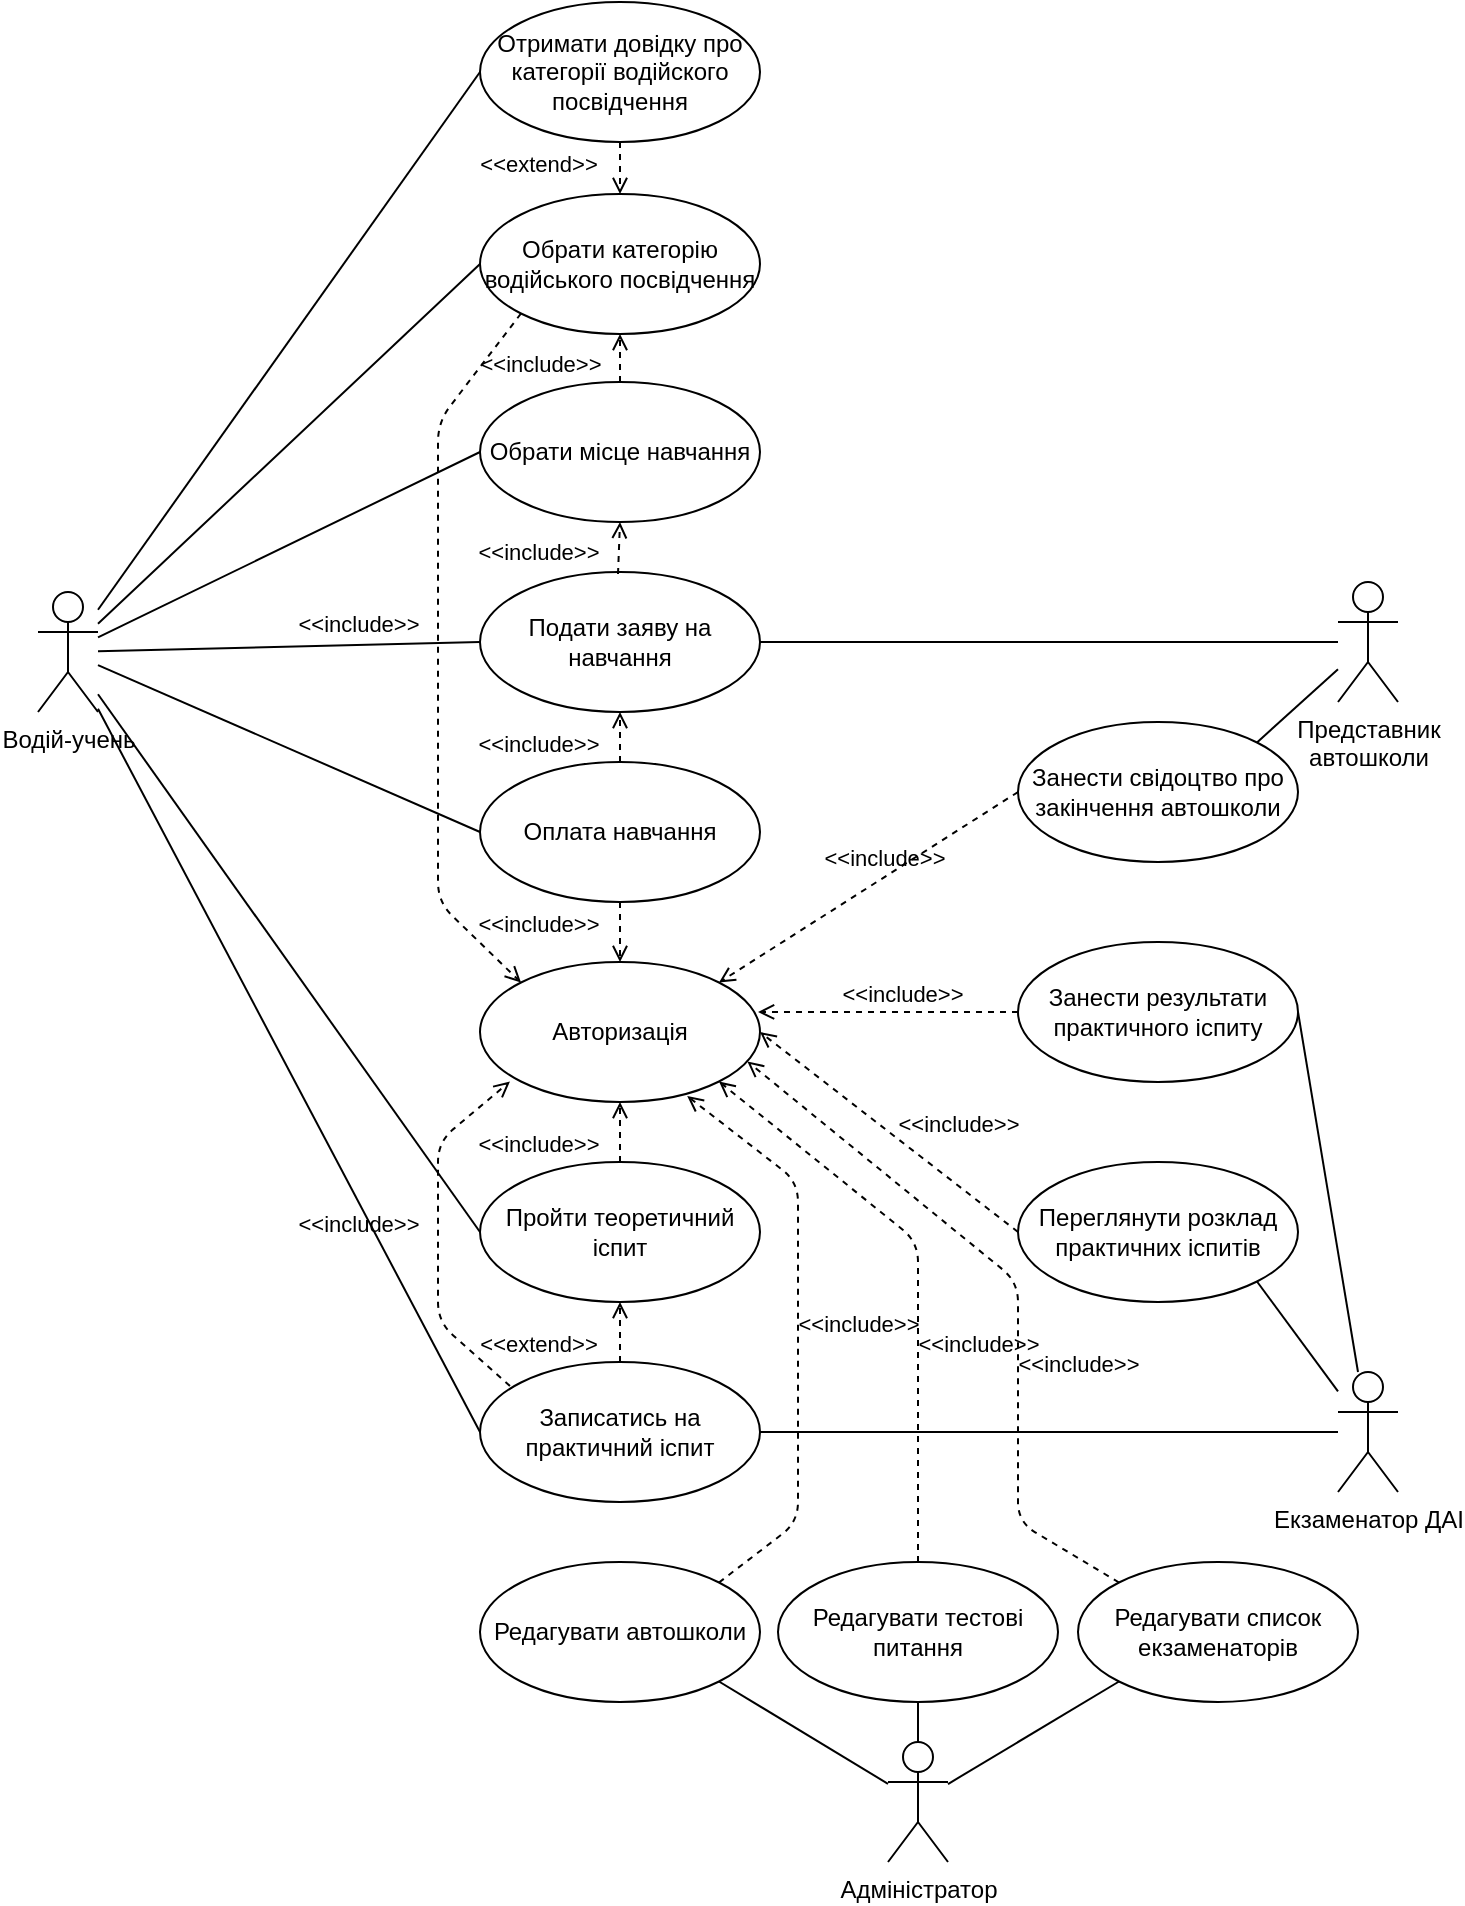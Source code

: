 <mxfile version="14.5.1" type="google"><diagram name="Page-1" id="b5b7bab2-c9e2-2cf4-8b2a-24fd1a2a6d21"><mxGraphModel dx="1935" dy="781" grid="1" gridSize="10" guides="1" tooltips="1" connect="1" arrows="1" fold="1" page="1" pageScale="1" pageWidth="827" pageHeight="1169" background="#ffffff" math="0" shadow="0"><root><mxCell id="0"/><mxCell id="1" parent="0"/><mxCell id="mzrklzyZfmQexN2p9ZiS-15" value="&lt;div&gt;Водій-учень&lt;/div&gt;" style="shape=umlActor;verticalLabelPosition=bottom;verticalAlign=top;html=1;" parent="1" vertex="1"><mxGeometry x="30" y="1485" width="30" height="60" as="geometry"/></mxCell><mxCell id="mzrklzyZfmQexN2p9ZiS-16" value="Екзаменатор ДАІ" style="shape=umlActor;verticalLabelPosition=bottom;verticalAlign=top;html=1;" parent="1" vertex="1"><mxGeometry x="680" y="1875" width="30" height="60" as="geometry"/></mxCell><mxCell id="mzrklzyZfmQexN2p9ZiS-17" value="Обрати місце навчання" style="ellipse;whiteSpace=wrap;html=1;" parent="1" vertex="1"><mxGeometry x="251" y="1380" width="140" height="70" as="geometry"/></mxCell><mxCell id="mzrklzyZfmQexN2p9ZiS-18" style="rounded=0;orthogonalLoop=1;jettySize=auto;html=1;exitX=0;exitY=0.5;exitDx=0;exitDy=0;endArrow=none;endFill=0;" parent="1" source="mzrklzyZfmQexN2p9ZiS-19" target="mzrklzyZfmQexN2p9ZiS-15" edge="1"><mxGeometry relative="1" as="geometry"/></mxCell><mxCell id="mzrklzyZfmQexN2p9ZiS-19" value="Обрати категорію водійського посвідчення" style="ellipse;whiteSpace=wrap;html=1;" parent="1" vertex="1"><mxGeometry x="251" y="1286" width="140" height="70" as="geometry"/></mxCell><mxCell id="mzrklzyZfmQexN2p9ZiS-20" value="&amp;lt;&amp;lt;include&amp;gt;&amp;gt;" style="html=1;verticalAlign=bottom;labelBackgroundColor=none;endArrow=open;endFill=0;dashed=1;exitX=0.5;exitY=0;exitDx=0;exitDy=0;entryX=0.5;entryY=1;entryDx=0;entryDy=0;" parent="1" source="mzrklzyZfmQexN2p9ZiS-17" target="mzrklzyZfmQexN2p9ZiS-19" edge="1"><mxGeometry x="-1" y="40" width="160" relative="1" as="geometry"><mxPoint x="451" y="1381" as="sourcePoint"/><mxPoint x="611" y="1381" as="targetPoint"/><mxPoint as="offset"/></mxGeometry></mxCell><mxCell id="mzrklzyZfmQexN2p9ZiS-21" style="rounded=0;orthogonalLoop=1;jettySize=auto;html=1;exitX=0;exitY=0.5;exitDx=0;exitDy=0;endArrow=none;endFill=0;" parent="1" source="mzrklzyZfmQexN2p9ZiS-17" target="mzrklzyZfmQexN2p9ZiS-15" edge="1"><mxGeometry relative="1" as="geometry"><mxPoint x="430.0" y="1400" as="sourcePoint"/><mxPoint x="330" y="1534.783" as="targetPoint"/></mxGeometry></mxCell><mxCell id="mzrklzyZfmQexN2p9ZiS-22" value="Оплата навчання" style="ellipse;whiteSpace=wrap;html=1;" parent="1" vertex="1"><mxGeometry x="251" y="1570" width="140" height="70" as="geometry"/></mxCell><mxCell id="mzrklzyZfmQexN2p9ZiS-23" value="Представник&lt;br&gt;автошколи" style="shape=umlActor;verticalLabelPosition=bottom;verticalAlign=top;html=1;" parent="1" vertex="1"><mxGeometry x="680" y="1480" width="30" height="60" as="geometry"/></mxCell><mxCell id="mzrklzyZfmQexN2p9ZiS-25" value="&amp;lt;&amp;lt;include&amp;gt;&amp;gt;" style="html=1;verticalAlign=bottom;labelBackgroundColor=none;endArrow=open;endFill=0;dashed=1;entryX=0.5;entryY=1;entryDx=0;entryDy=0;exitX=0.5;exitY=0;exitDx=0;exitDy=0;" parent="1" source="mzrklzyZfmQexN2p9ZiS-22" target="mzrklzyZfmQexN2p9ZiS-26" edge="1"><mxGeometry x="-1" y="41" width="160" relative="1" as="geometry"><mxPoint x="440" y="1510" as="sourcePoint"/><mxPoint x="470" y="1360" as="targetPoint"/><mxPoint as="offset"/></mxGeometry></mxCell><mxCell id="mzrklzyZfmQexN2p9ZiS-26" value="Подати заяву на навчання" style="ellipse;whiteSpace=wrap;html=1;" parent="1" vertex="1"><mxGeometry x="251" y="1475" width="140" height="70" as="geometry"/></mxCell><mxCell id="mzrklzyZfmQexN2p9ZiS-27" value="&amp;lt;&amp;lt;include&amp;gt;&amp;gt;" style="html=1;verticalAlign=bottom;labelBackgroundColor=none;endArrow=open;endFill=0;dashed=1;exitX=0.5;exitY=0;exitDx=0;exitDy=0;entryX=0.5;entryY=1;entryDx=0;entryDy=0;" parent="1" target="mzrklzyZfmQexN2p9ZiS-17" edge="1"><mxGeometry x="-1" y="40" width="160" relative="1" as="geometry"><mxPoint x="320" y="1476.0" as="sourcePoint"/><mxPoint x="320" y="1453.0" as="targetPoint"/><mxPoint as="offset"/></mxGeometry></mxCell><mxCell id="mzrklzyZfmQexN2p9ZiS-28" style="rounded=0;orthogonalLoop=1;jettySize=auto;html=1;exitX=0;exitY=0.5;exitDx=0;exitDy=0;endArrow=none;endFill=0;" parent="1" source="mzrklzyZfmQexN2p9ZiS-26" target="mzrklzyZfmQexN2p9ZiS-15" edge="1"><mxGeometry relative="1" as="geometry"><mxPoint x="390.0" y="1305" as="sourcePoint"/><mxPoint x="290" y="1344.13" as="targetPoint"/></mxGeometry></mxCell><mxCell id="mzrklzyZfmQexN2p9ZiS-29" value="Записатись на практичний іспит" style="ellipse;whiteSpace=wrap;html=1;" parent="1" vertex="1"><mxGeometry x="251" y="1870" width="140" height="70" as="geometry"/></mxCell><mxCell id="mzrklzyZfmQexN2p9ZiS-30" style="rounded=0;orthogonalLoop=1;jettySize=auto;html=1;endArrow=none;endFill=0;entryX=1;entryY=0.5;entryDx=0;entryDy=0;" parent="1" source="mzrklzyZfmQexN2p9ZiS-16" target="mzrklzyZfmQexN2p9ZiS-29" edge="1"><mxGeometry relative="1" as="geometry"><mxPoint x="760" y="1784.492" as="sourcePoint"/><mxPoint x="380" y="1775" as="targetPoint"/></mxGeometry></mxCell><mxCell id="mzrklzyZfmQexN2p9ZiS-31" style="rounded=0;orthogonalLoop=1;jettySize=auto;html=1;endArrow=none;endFill=0;entryX=0;entryY=0.5;entryDx=0;entryDy=0;" parent="1" source="mzrklzyZfmQexN2p9ZiS-15" target="mzrklzyZfmQexN2p9ZiS-41" edge="1"><mxGeometry relative="1" as="geometry"><mxPoint x="540" y="1675" as="sourcePoint"/><mxPoint x="650" y="1705.8" as="targetPoint"/></mxGeometry></mxCell><mxCell id="mzrklzyZfmQexN2p9ZiS-32" value="&amp;lt;&amp;lt;extend&amp;gt;&amp;gt;" style="html=1;verticalAlign=bottom;labelBackgroundColor=none;endArrow=open;endFill=0;dashed=1;exitX=0.5;exitY=0;exitDx=0;exitDy=0;entryX=0.5;entryY=1;entryDx=0;entryDy=0;" parent="1" source="mzrklzyZfmQexN2p9ZiS-29" target="mzrklzyZfmQexN2p9ZiS-41" edge="1"><mxGeometry x="-1" y="41" width="160" relative="1" as="geometry"><mxPoint x="470" y="1580" as="sourcePoint"/><mxPoint x="470" y="1525" as="targetPoint"/><mxPoint as="offset"/></mxGeometry></mxCell><mxCell id="mzrklzyZfmQexN2p9ZiS-33" value="Отримати довідку про категорії водійского посвідчення" style="ellipse;whiteSpace=wrap;html=1;" parent="1" vertex="1"><mxGeometry x="251" y="1190" width="140" height="70" as="geometry"/></mxCell><mxCell id="mzrklzyZfmQexN2p9ZiS-34" value="&amp;lt;&amp;lt;extend&amp;gt;&amp;gt;" style="html=1;verticalAlign=bottom;labelBackgroundColor=none;endArrow=open;endFill=0;dashed=1;entryX=0.5;entryY=0;entryDx=0;entryDy=0;exitX=0.5;exitY=1;exitDx=0;exitDy=0;" parent="1" source="mzrklzyZfmQexN2p9ZiS-33" target="mzrklzyZfmQexN2p9ZiS-19" edge="1"><mxGeometry x="0.538" y="-41" width="160" relative="1" as="geometry"><mxPoint x="421" y="1230" as="sourcePoint"/><mxPoint x="601" y="1420" as="targetPoint"/><mxPoint as="offset"/></mxGeometry></mxCell><mxCell id="mzrklzyZfmQexN2p9ZiS-35" style="rounded=0;orthogonalLoop=1;jettySize=auto;html=1;exitX=0;exitY=0.5;exitDx=0;exitDy=0;endArrow=none;endFill=0;" parent="1" source="mzrklzyZfmQexN2p9ZiS-33" target="mzrklzyZfmQexN2p9ZiS-15" edge="1"><mxGeometry relative="1" as="geometry"><mxPoint x="390" y="1215" as="sourcePoint"/><mxPoint x="249.091" y="1515" as="targetPoint"/></mxGeometry></mxCell><mxCell id="mzrklzyZfmQexN2p9ZiS-36" value="Адміністратор" style="shape=umlActor;verticalLabelPosition=bottom;verticalAlign=top;html=1;outlineConnect=0;" parent="1" vertex="1"><mxGeometry x="455" y="2060" width="30" height="60" as="geometry"/></mxCell><mxCell id="mzrklzyZfmQexN2p9ZiS-37" value="Авторизація" style="ellipse;whiteSpace=wrap;html=1;" parent="1" vertex="1"><mxGeometry x="251" y="1670" width="140" height="70" as="geometry"/></mxCell><mxCell id="mzrklzyZfmQexN2p9ZiS-39" value="&amp;lt;&amp;lt;include&amp;gt;&amp;gt;" style="html=1;verticalAlign=bottom;labelBackgroundColor=none;endArrow=open;endFill=0;dashed=1;exitX=0.107;exitY=0.171;exitDx=0;exitDy=0;entryX=0.107;entryY=0.854;entryDx=0;entryDy=0;exitPerimeter=0;entryPerimeter=0;" parent="1" source="mzrklzyZfmQexN2p9ZiS-29" target="mzrklzyZfmQexN2p9ZiS-37" edge="1"><mxGeometry x="-0.048" y="40" width="160" relative="1" as="geometry"><mxPoint x="410" y="1590" as="sourcePoint"/><mxPoint x="550" y="1800" as="targetPoint"/><mxPoint as="offset"/><Array as="points"><mxPoint x="230" y="1850"/><mxPoint x="230" y="1760"/></Array></mxGeometry></mxCell><mxCell id="mzrklzyZfmQexN2p9ZiS-40" value="&amp;lt;&amp;lt;include&amp;gt;&amp;gt;" style="html=1;verticalAlign=bottom;labelBackgroundColor=none;endArrow=open;endFill=0;dashed=1;exitX=0.5;exitY=0;exitDx=0;exitDy=0;entryX=0.5;entryY=1;entryDx=0;entryDy=0;" parent="1" source="mzrklzyZfmQexN2p9ZiS-41" target="mzrklzyZfmQexN2p9ZiS-37" edge="1"><mxGeometry x="-1" y="41" width="160" relative="1" as="geometry"><mxPoint x="470" y="1725" as="sourcePoint"/><mxPoint x="480" y="1870" as="targetPoint"/><mxPoint as="offset"/></mxGeometry></mxCell><mxCell id="mzrklzyZfmQexN2p9ZiS-41" value="Пройти теоретичний іспит" style="ellipse;whiteSpace=wrap;html=1;" parent="1" vertex="1"><mxGeometry x="251" y="1770" width="140" height="70" as="geometry"/></mxCell><mxCell id="mzrklzyZfmQexN2p9ZiS-42" style="rounded=0;orthogonalLoop=1;jettySize=auto;html=1;endArrow=none;endFill=0;entryX=1;entryY=0;entryDx=0;entryDy=0;" parent="1" source="mzrklzyZfmQexN2p9ZiS-23" target="mzrklzyZfmQexN2p9ZiS-43" edge="1"><mxGeometry relative="1" as="geometry"><mxPoint x="770" y="1440.003" as="sourcePoint"/><mxPoint x="550" y="1520" as="targetPoint"/></mxGeometry></mxCell><mxCell id="mzrklzyZfmQexN2p9ZiS-43" value="Занести свідоцтво про закінчення автошколи" style="ellipse;whiteSpace=wrap;html=1;" parent="1" vertex="1"><mxGeometry x="520" y="1550" width="140" height="70" as="geometry"/></mxCell><mxCell id="mzrklzyZfmQexN2p9ZiS-44" value="&amp;lt;&amp;lt;include&amp;gt;&amp;gt;" style="html=1;verticalAlign=bottom;labelBackgroundColor=none;endArrow=open;endFill=0;dashed=1;entryX=1;entryY=0;entryDx=0;entryDy=0;exitX=0;exitY=0.5;exitDx=0;exitDy=0;" parent="1" source="mzrklzyZfmQexN2p9ZiS-43" target="mzrklzyZfmQexN2p9ZiS-37" edge="1"><mxGeometry x="-0.111" width="160" relative="1" as="geometry"><mxPoint x="590" y="1620" as="sourcePoint"/><mxPoint x="505.72" y="1382.03" as="targetPoint"/><mxPoint as="offset"/></mxGeometry></mxCell><mxCell id="mzrklzyZfmQexN2p9ZiS-47" value="Редагувати автошколи" style="ellipse;whiteSpace=wrap;html=1;" parent="1" vertex="1"><mxGeometry x="251" y="1970" width="140" height="70" as="geometry"/></mxCell><mxCell id="mzrklzyZfmQexN2p9ZiS-49" style="rounded=0;orthogonalLoop=1;jettySize=auto;html=1;endArrow=none;endFill=0;exitX=1;exitY=1;exitDx=0;exitDy=0;" parent="1" source="mzrklzyZfmQexN2p9ZiS-47" target="mzrklzyZfmQexN2p9ZiS-36" edge="1"><mxGeometry relative="1" as="geometry"><mxPoint x="689.497" y="1864.739" as="sourcePoint"/><mxPoint x="760" y="1935.034" as="targetPoint"/></mxGeometry></mxCell><mxCell id="mzrklzyZfmQexN2p9ZiS-50" value="&amp;lt;&amp;lt;include&amp;gt;&amp;gt;" style="html=1;verticalAlign=bottom;labelBackgroundColor=none;endArrow=open;endFill=0;dashed=1;exitX=1;exitY=0;exitDx=0;exitDy=0;entryX=0.74;entryY=0.957;entryDx=0;entryDy=0;entryPerimeter=0;" parent="1" source="mzrklzyZfmQexN2p9ZiS-47" target="mzrklzyZfmQexN2p9ZiS-37" edge="1"><mxGeometry x="-0.036" y="-30" width="160" relative="1" as="geometry"><mxPoint x="379.497" y="1700.251" as="sourcePoint"/><mxPoint x="450" y="2100" as="targetPoint"/><mxPoint as="offset"/><Array as="points"><mxPoint x="410" y="1950"/><mxPoint x="410" y="1780"/></Array></mxGeometry></mxCell><mxCell id="mzrklzyZfmQexN2p9ZiS-52" style="rounded=0;orthogonalLoop=1;jettySize=auto;html=1;exitX=0;exitY=0.5;exitDx=0;exitDy=0;endArrow=none;endFill=0;" parent="1" source="mzrklzyZfmQexN2p9ZiS-22" target="mzrklzyZfmQexN2p9ZiS-15" edge="1"><mxGeometry relative="1" as="geometry"><mxPoint x="261" y="1489" as="sourcePoint"/><mxPoint x="70" y="1522.379" as="targetPoint"/></mxGeometry></mxCell><mxCell id="mzrklzyZfmQexN2p9ZiS-54" style="rounded=0;orthogonalLoop=1;jettySize=auto;html=1;endArrow=none;endFill=0;exitX=0;exitY=0.5;exitDx=0;exitDy=0;" parent="1" source="mzrklzyZfmQexN2p9ZiS-29" target="mzrklzyZfmQexN2p9ZiS-15" edge="1"><mxGeometry relative="1" as="geometry"><mxPoint x="770" y="1771.758" as="sourcePoint"/><mxPoint x="401" y="1815" as="targetPoint"/></mxGeometry></mxCell><mxCell id="mzrklzyZfmQexN2p9ZiS-62" style="rounded=0;orthogonalLoop=1;jettySize=auto;html=1;endArrow=none;endFill=0;entryX=1;entryY=0.5;entryDx=0;entryDy=0;" parent="1" source="mzrklzyZfmQexN2p9ZiS-23" target="mzrklzyZfmQexN2p9ZiS-26" edge="1"><mxGeometry relative="1" as="geometry"><mxPoint x="770" y="1615" as="sourcePoint"/><mxPoint x="401.0" y="1615" as="targetPoint"/></mxGeometry></mxCell><mxCell id="mzrklzyZfmQexN2p9ZiS-63" value="Редагувати тестові питання" style="ellipse;whiteSpace=wrap;html=1;" parent="1" vertex="1"><mxGeometry x="400" y="1970" width="140" height="70" as="geometry"/></mxCell><mxCell id="mzrklzyZfmQexN2p9ZiS-64" value="&amp;lt;&amp;lt;include&amp;gt;&amp;gt;" style="html=1;verticalAlign=bottom;labelBackgroundColor=none;endArrow=open;endFill=0;dashed=1;exitX=0;exitY=0;exitDx=0;exitDy=0;entryX=0.955;entryY=0.71;entryDx=0;entryDy=0;entryPerimeter=0;" parent="1" source="mzrklzyZfmQexN2p9ZiS-68" target="mzrklzyZfmQexN2p9ZiS-37" edge="1"><mxGeometry x="-0.271" y="-30" width="160" relative="1" as="geometry"><mxPoint x="380.497" y="2000.251" as="sourcePoint"/><mxPoint x="388" y="1722" as="targetPoint"/><mxPoint as="offset"/><Array as="points"><mxPoint x="520" y="1950"/><mxPoint x="520" y="1830"/></Array></mxGeometry></mxCell><mxCell id="mzrklzyZfmQexN2p9ZiS-65" style="rounded=0;orthogonalLoop=1;jettySize=auto;html=1;endArrow=none;endFill=0;" parent="1" source="mzrklzyZfmQexN2p9ZiS-63" target="mzrklzyZfmQexN2p9ZiS-36" edge="1"><mxGeometry relative="1" as="geometry"><mxPoint x="401.0" y="2015" as="sourcePoint"/><mxPoint x="464" y="2091.731" as="targetPoint"/></mxGeometry></mxCell><mxCell id="mzrklzyZfmQexN2p9ZiS-66" value="&amp;lt;&amp;lt;include&amp;gt;&amp;gt;" style="html=1;verticalAlign=bottom;labelBackgroundColor=none;endArrow=open;endFill=0;dashed=1;exitX=0.5;exitY=1;exitDx=0;exitDy=0;entryX=0.5;entryY=0;entryDx=0;entryDy=0;" parent="1" source="mzrklzyZfmQexN2p9ZiS-22" target="mzrklzyZfmQexN2p9ZiS-37" edge="1"><mxGeometry x="0.333" y="-41" width="160" relative="1" as="geometry"><mxPoint x="350" y="1650" as="sourcePoint"/><mxPoint x="321" y="1665" as="targetPoint"/><mxPoint as="offset"/></mxGeometry></mxCell><mxCell id="mzrklzyZfmQexN2p9ZiS-68" value="Редагувати список екзаменаторів" style="ellipse;whiteSpace=wrap;html=1;" parent="1" vertex="1"><mxGeometry x="550" y="1970" width="140" height="70" as="geometry"/></mxCell><mxCell id="mzrklzyZfmQexN2p9ZiS-69" value="Занести результати практичного іспиту" style="ellipse;whiteSpace=wrap;html=1;" parent="1" vertex="1"><mxGeometry x="520" y="1660" width="140" height="70" as="geometry"/></mxCell><mxCell id="mzrklzyZfmQexN2p9ZiS-71" value="&amp;lt;&amp;lt;include&amp;gt;&amp;gt;" style="html=1;verticalAlign=bottom;labelBackgroundColor=none;endArrow=open;endFill=0;dashed=1;exitX=0;exitY=0.5;exitDx=0;exitDy=0;entryX=0.993;entryY=0.357;entryDx=0;entryDy=0;entryPerimeter=0;" parent="1" source="mzrklzyZfmQexN2p9ZiS-69" target="mzrklzyZfmQexN2p9ZiS-37" edge="1"><mxGeometry x="-0.111" width="160" relative="1" as="geometry"><mxPoint x="470" y="1665" as="sourcePoint"/><mxPoint x="410" y="1695" as="targetPoint"/><mxPoint as="offset"/></mxGeometry></mxCell><mxCell id="mzrklzyZfmQexN2p9ZiS-73" style="rounded=0;orthogonalLoop=1;jettySize=auto;html=1;endArrow=none;endFill=0;entryX=1;entryY=0.5;entryDx=0;entryDy=0;" parent="1" source="mzrklzyZfmQexN2p9ZiS-16" target="mzrklzyZfmQexN2p9ZiS-69" edge="1"><mxGeometry relative="1" as="geometry"><mxPoint x="690" y="1915" as="sourcePoint"/><mxPoint x="401" y="1915" as="targetPoint"/></mxGeometry></mxCell><mxCell id="mzrklzyZfmQexN2p9ZiS-74" style="rounded=0;orthogonalLoop=1;jettySize=auto;html=1;endArrow=none;endFill=0;entryX=0;entryY=1;entryDx=0;entryDy=0;" parent="1" source="mzrklzyZfmQexN2p9ZiS-36" target="mzrklzyZfmQexN2p9ZiS-68" edge="1"><mxGeometry relative="1" as="geometry"><mxPoint x="480" y="2050" as="sourcePoint"/><mxPoint x="480" y="2070" as="targetPoint"/></mxGeometry></mxCell><mxCell id="mzrklzyZfmQexN2p9ZiS-75" value="&amp;lt;&amp;lt;include&amp;gt;&amp;gt;" style="html=1;verticalAlign=bottom;labelBackgroundColor=none;endArrow=open;endFill=0;dashed=1;exitX=0.5;exitY=0;exitDx=0;exitDy=0;entryX=1;entryY=1;entryDx=0;entryDy=0;" parent="1" source="mzrklzyZfmQexN2p9ZiS-63" target="mzrklzyZfmQexN2p9ZiS-37" edge="1"><mxGeometry x="-0.305" y="-30" width="160" relative="1" as="geometry"><mxPoint x="373.997" y="1980.501" as="sourcePoint"/><mxPoint x="373.997" y="1729.999" as="targetPoint"/><mxPoint as="offset"/><Array as="points"><mxPoint x="470" y="1810"/></Array></mxGeometry></mxCell><mxCell id="mzrklzyZfmQexN2p9ZiS-77" value="&amp;lt;&amp;lt;include&amp;gt;&amp;gt;" style="html=1;verticalAlign=bottom;labelBackgroundColor=none;endArrow=open;endFill=0;dashed=1;entryX=0;entryY=0;entryDx=0;entryDy=0;exitX=0;exitY=1;exitDx=0;exitDy=0;" parent="1" source="mzrklzyZfmQexN2p9ZiS-19" target="mzrklzyZfmQexN2p9ZiS-37" edge="1"><mxGeometry x="-0.026" y="-40" width="160" relative="1" as="geometry"><mxPoint x="240" y="1360" as="sourcePoint"/><mxPoint x="250" y="1680" as="targetPoint"/><mxPoint as="offset"/><Array as="points"><mxPoint x="230" y="1400"/><mxPoint x="230" y="1640"/></Array></mxGeometry></mxCell><mxCell id="djyptXbpJaXSQMvGelFu-1" value="Переглянути розклад практичних іспитів" style="ellipse;whiteSpace=wrap;html=1;" parent="1" vertex="1"><mxGeometry x="520" y="1770" width="140" height="70" as="geometry"/></mxCell><mxCell id="djyptXbpJaXSQMvGelFu-2" value="&amp;lt;&amp;lt;include&amp;gt;&amp;gt;" style="html=1;verticalAlign=bottom;labelBackgroundColor=none;endArrow=open;endFill=0;dashed=1;entryX=1;entryY=0.5;entryDx=0;entryDy=0;exitX=0;exitY=0.5;exitDx=0;exitDy=0;" parent="1" source="djyptXbpJaXSQMvGelFu-1" target="mzrklzyZfmQexN2p9ZiS-37" edge="1"><mxGeometry x="-0.372" y="-17" width="160" relative="1" as="geometry"><mxPoint x="590" y="1860" as="sourcePoint"/><mxPoint x="401" y="1715" as="targetPoint"/><mxPoint as="offset"/></mxGeometry></mxCell><mxCell id="djyptXbpJaXSQMvGelFu-3" style="rounded=0;orthogonalLoop=1;jettySize=auto;html=1;endArrow=none;endFill=0;entryX=1;entryY=1;entryDx=0;entryDy=0;" parent="1" source="mzrklzyZfmQexN2p9ZiS-16" target="djyptXbpJaXSQMvGelFu-1" edge="1"><mxGeometry relative="1" as="geometry"><mxPoint x="696.058" y="1885" as="sourcePoint"/><mxPoint x="649.743" y="1729.625" as="targetPoint"/></mxGeometry></mxCell></root></mxGraphModel></diagram></mxfile>